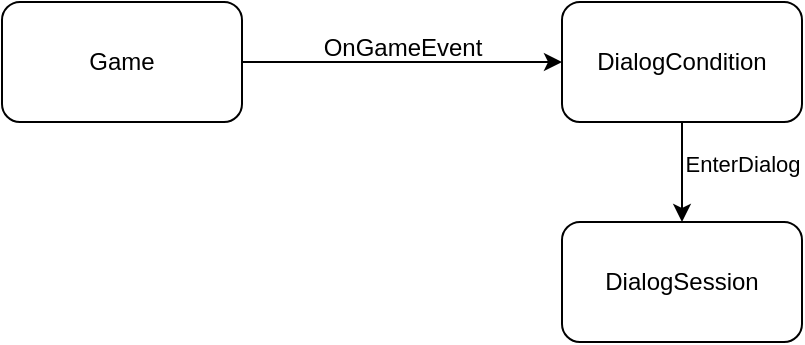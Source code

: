 <mxfile version="24.7.8" pages="4">
  <diagram name="Main" id="hUAMH5uoxGmEe9mz1djx">
    <mxGraphModel dx="1418" dy="820" grid="1" gridSize="10" guides="1" tooltips="1" connect="1" arrows="1" fold="1" page="1" pageScale="1" pageWidth="827" pageHeight="1169" math="0" shadow="0">
      <root>
        <mxCell id="0" />
        <mxCell id="1" parent="0" />
        <mxCell id="D6esSG3HmFQpA6Hudf2Z-2" value="Game" style="rounded=1;whiteSpace=wrap;html=1;" parent="1" vertex="1">
          <mxGeometry x="60" y="320" width="120" height="60" as="geometry" />
        </mxCell>
        <mxCell id="D6esSG3HmFQpA6Hudf2Z-9" style="edgeStyle=orthogonalEdgeStyle;rounded=0;orthogonalLoop=1;jettySize=auto;html=1;entryX=0.5;entryY=0;entryDx=0;entryDy=0;" parent="1" source="D6esSG3HmFQpA6Hudf2Z-3" target="D6esSG3HmFQpA6Hudf2Z-7" edge="1">
          <mxGeometry relative="1" as="geometry" />
        </mxCell>
        <mxCell id="D6esSG3HmFQpA6Hudf2Z-10" value="EnterDialog" style="edgeLabel;html=1;align=center;verticalAlign=middle;resizable=0;points=[];" parent="D6esSG3HmFQpA6Hudf2Z-9" vertex="1" connectable="0">
          <mxGeometry x="-0.164" y="3" relative="1" as="geometry">
            <mxPoint x="27" as="offset" />
          </mxGeometry>
        </mxCell>
        <mxCell id="D6esSG3HmFQpA6Hudf2Z-3" value="DialogCondition" style="rounded=1;whiteSpace=wrap;html=1;" parent="1" vertex="1">
          <mxGeometry x="340" y="320" width="120" height="60" as="geometry" />
        </mxCell>
        <mxCell id="D6esSG3HmFQpA6Hudf2Z-4" value="" style="endArrow=classic;html=1;rounded=0;entryX=0;entryY=0.5;entryDx=0;entryDy=0;exitX=1;exitY=0.5;exitDx=0;exitDy=0;" parent="1" source="D6esSG3HmFQpA6Hudf2Z-2" target="D6esSG3HmFQpA6Hudf2Z-3" edge="1">
          <mxGeometry width="50" height="50" relative="1" as="geometry">
            <mxPoint x="350" y="600" as="sourcePoint" />
            <mxPoint x="400" y="550" as="targetPoint" />
          </mxGeometry>
        </mxCell>
        <mxCell id="D6esSG3HmFQpA6Hudf2Z-5" value="OnGameEvent" style="text;html=1;align=center;verticalAlign=middle;resizable=0;points=[];autosize=1;strokeColor=none;fillColor=none;" parent="1" vertex="1">
          <mxGeometry x="210" y="328" width="100" height="30" as="geometry" />
        </mxCell>
        <mxCell id="D6esSG3HmFQpA6Hudf2Z-7" value="DialogSession" style="rounded=1;whiteSpace=wrap;html=1;" parent="1" vertex="1">
          <mxGeometry x="340" y="430" width="120" height="60" as="geometry" />
        </mxCell>
      </root>
    </mxGraphModel>
  </diagram>
  <diagram id="BKC1qsV4NKCjuZNTq60J" name="DialogCondition">
    <mxGraphModel dx="1416" dy="818" grid="1" gridSize="10" guides="1" tooltips="1" connect="1" arrows="1" fold="1" page="1" pageScale="1" pageWidth="827" pageHeight="1169" math="0" shadow="0">
      <root>
        <mxCell id="0" />
        <mxCell id="1" parent="0" />
      </root>
    </mxGraphModel>
  </diagram>
  <diagram id="xuK3nOeLJSW9rCNdVFMB" name="brouillon">
    <mxGraphModel dx="1418" dy="820" grid="1" gridSize="10" guides="1" tooltips="1" connect="1" arrows="1" fold="1" page="1" pageScale="1" pageWidth="827" pageHeight="1169" math="0" shadow="0">
      <root>
        <mxCell id="0" />
        <mxCell id="1" parent="0" />
        <mxCell id="4UTcE28Tt4JC-HjhGFec-1" value="Scene" style="rounded=1;whiteSpace=wrap;html=1;align=left;verticalAlign=top;" vertex="1" parent="1">
          <mxGeometry x="60" y="10" width="720" height="790" as="geometry" />
        </mxCell>
        <mxCell id="4hh3dWi6X2PQK7AdVxGB-10" value="Session de dialogue" style="rounded=1;whiteSpace=wrap;html=1;align=left;verticalAlign=top;fillColor=default;" parent="1" vertex="1">
          <mxGeometry x="210" y="30" width="500" height="370" as="geometry" />
        </mxCell>
        <mxCell id="4hh3dWi6X2PQK7AdVxGB-7" value="" style="ellipse;whiteSpace=wrap;html=1;fillColor=default;" parent="1" vertex="1">
          <mxGeometry x="260" y="55" width="390" height="75" as="geometry" />
        </mxCell>
        <mxCell id="4hh3dWi6X2PQK7AdVxGB-1" value="Scène" style="text;html=1;align=center;verticalAlign=middle;whiteSpace=wrap;rounded=0;" parent="1" vertex="1">
          <mxGeometry x="280" y="80" width="60" height="30" as="geometry" />
        </mxCell>
        <mxCell id="4hh3dWi6X2PQK7AdVxGB-2" value="Personnage" style="text;html=1;align=center;verticalAlign=middle;whiteSpace=wrap;rounded=0;" parent="1" vertex="1">
          <mxGeometry x="400" y="80" width="60" height="30" as="geometry" />
        </mxCell>
        <mxCell id="4hh3dWi6X2PQK7AdVxGB-3" value="Localisation" style="text;html=1;align=center;verticalAlign=middle;whiteSpace=wrap;rounded=0;" parent="1" vertex="1">
          <mxGeometry x="360" y="160" width="60" height="30" as="geometry" />
        </mxCell>
        <mxCell id="4hh3dWi6X2PQK7AdVxGB-4" value="Etat d&#39;inventaire" style="text;html=1;align=center;verticalAlign=middle;whiteSpace=wrap;rounded=0;" parent="1" vertex="1">
          <mxGeometry x="480" y="160" width="60" height="30" as="geometry" />
        </mxCell>
        <mxCell id="4hh3dWi6X2PQK7AdVxGB-5" value="Interlocuteur" style="text;html=1;align=center;verticalAlign=middle;whiteSpace=wrap;rounded=0;" parent="1" vertex="1">
          <mxGeometry x="540" y="80" width="60" height="30" as="geometry" />
        </mxCell>
        <mxCell id="4hh3dWi6X2PQK7AdVxGB-6" value="Etat de session de dialogue" style="text;html=1;align=center;verticalAlign=middle;whiteSpace=wrap;rounded=0;" parent="1" vertex="1">
          <mxGeometry x="580" y="270" width="60" height="30" as="geometry" />
        </mxCell>
        <mxCell id="4hh3dWi6X2PQK7AdVxGB-11" value="Dialogues" style="ellipse;whiteSpace=wrap;html=1;" parent="1" vertex="1">
          <mxGeometry x="380" y="240" width="120" height="80" as="geometry" />
        </mxCell>
        <mxCell id="4hh3dWi6X2PQK7AdVxGB-12" value="" style="endArrow=classic;html=1;rounded=0;exitX=0.25;exitY=1;exitDx=0;exitDy=0;entryX=0.5;entryY=0;entryDx=0;entryDy=0;" parent="1" source="4hh3dWi6X2PQK7AdVxGB-2" target="4hh3dWi6X2PQK7AdVxGB-3" edge="1">
          <mxGeometry width="50" height="50" relative="1" as="geometry">
            <mxPoint x="390" y="450" as="sourcePoint" />
            <mxPoint x="440" y="400" as="targetPoint" />
          </mxGeometry>
        </mxCell>
        <mxCell id="4hh3dWi6X2PQK7AdVxGB-13" value="" style="endArrow=classic;html=1;rounded=0;exitX=0.5;exitY=1;exitDx=0;exitDy=0;entryX=0.5;entryY=0;entryDx=0;entryDy=0;" parent="1" source="4hh3dWi6X2PQK7AdVxGB-3" target="4hh3dWi6X2PQK7AdVxGB-11" edge="1">
          <mxGeometry width="50" height="50" relative="1" as="geometry">
            <mxPoint x="390" y="450" as="sourcePoint" />
            <mxPoint x="440" y="400" as="targetPoint" />
          </mxGeometry>
        </mxCell>
        <mxCell id="4hh3dWi6X2PQK7AdVxGB-14" value="" style="endArrow=classic;html=1;rounded=0;exitX=0.65;exitY=1.1;exitDx=0;exitDy=0;exitPerimeter=0;entryX=0;entryY=0;entryDx=0;entryDy=0;" parent="1" source="4hh3dWi6X2PQK7AdVxGB-2" target="4hh3dWi6X2PQK7AdVxGB-4" edge="1">
          <mxGeometry width="50" height="50" relative="1" as="geometry">
            <mxPoint x="390" y="450" as="sourcePoint" />
            <mxPoint x="440" y="400" as="targetPoint" />
          </mxGeometry>
        </mxCell>
        <mxCell id="4hh3dWi6X2PQK7AdVxGB-16" value="" style="endArrow=classic;html=1;rounded=0;exitX=0.5;exitY=1;exitDx=0;exitDy=0;entryX=1;entryY=0;entryDx=0;entryDy=0;" parent="1" source="4hh3dWi6X2PQK7AdVxGB-4" target="4hh3dWi6X2PQK7AdVxGB-11" edge="1">
          <mxGeometry width="50" height="50" relative="1" as="geometry">
            <mxPoint x="390" y="450" as="sourcePoint" />
            <mxPoint x="440" y="400" as="targetPoint" />
          </mxGeometry>
        </mxCell>
        <mxCell id="4UTcE28Tt4JC-HjhGFec-4" value="Session de dialogue" style="rounded=1;whiteSpace=wrap;html=1;" vertex="1" parent="1">
          <mxGeometry x="210" y="440" width="500" height="115" as="geometry" />
        </mxCell>
        <mxCell id="4UTcE28Tt4JC-HjhGFec-5" value="Session de dialogue" style="rounded=1;whiteSpace=wrap;html=1;" vertex="1" parent="1">
          <mxGeometry x="210" y="590" width="500" height="115" as="geometry" />
        </mxCell>
      </root>
    </mxGraphModel>
  </diagram>
  <diagram id="2RVyRj4r6ZlaW2zvmoDr" name="DialogueManager">
    <mxGraphModel dx="1418" dy="820" grid="1" gridSize="10" guides="1" tooltips="1" connect="1" arrows="1" fold="1" page="1" pageScale="1" pageWidth="827" pageHeight="1169" math="0" shadow="0">
      <root>
        <mxCell id="0" />
        <mxCell id="1" parent="0" />
        <mxCell id="OG5ISDn0haoCkEmNpIWu-2" value="DialogueManager" style="swimlane;fontStyle=0;childLayout=stackLayout;horizontal=1;startSize=30;horizontalStack=0;resizeParent=1;resizeParentMax=0;resizeLast=0;collapsible=1;marginBottom=0;whiteSpace=wrap;html=1;" vertex="1" parent="1">
          <mxGeometry x="280" y="20" width="280" height="90" as="geometry" />
        </mxCell>
        <mxCell id="OG5ISDn0haoCkEmNpIWu-3" value="FromXml()" style="text;strokeColor=none;fillColor=none;align=left;verticalAlign=middle;spacingLeft=4;spacingRight=4;overflow=hidden;points=[[0,0.5],[1,0.5]];portConstraint=eastwest;rotatable=0;whiteSpace=wrap;html=1;" vertex="1" parent="OG5ISDn0haoCkEmNpIWu-2">
          <mxGeometry y="30" width="280" height="30" as="geometry" />
        </mxCell>
        <mxCell id="OG5ISDn0haoCkEmNpIWu-4" value="GetSession(character1, character2, scene)" style="text;strokeColor=none;fillColor=none;align=left;verticalAlign=middle;spacingLeft=4;spacingRight=4;overflow=hidden;points=[[0,0.5],[1,0.5]];portConstraint=eastwest;rotatable=0;whiteSpace=wrap;html=1;" vertex="1" parent="OG5ISDn0haoCkEmNpIWu-2">
          <mxGeometry y="60" width="280" height="30" as="geometry" />
        </mxCell>
        <mxCell id="OG5ISDn0haoCkEmNpIWu-6" value="Dialogues.xml" style="shape=cylinder3;whiteSpace=wrap;html=1;boundedLbl=1;backgroundOutline=1;size=15;" vertex="1" parent="1">
          <mxGeometry x="640" width="160" height="110" as="geometry" />
        </mxCell>
        <mxCell id="OG5ISDn0haoCkEmNpIWu-7" value="" style="shape=flexArrow;endArrow=classic;html=1;rounded=0;entryX=1;entryY=0.5;entryDx=0;entryDy=0;exitX=0.008;exitY=0.588;exitDx=0;exitDy=0;exitPerimeter=0;" edge="1" parent="1" source="OG5ISDn0haoCkEmNpIWu-6" target="OG5ISDn0haoCkEmNpIWu-3">
          <mxGeometry width="50" height="50" relative="1" as="geometry">
            <mxPoint x="390" y="450" as="sourcePoint" />
            <mxPoint x="440" y="400" as="targetPoint" />
          </mxGeometry>
        </mxCell>
        <mxCell id="OG5ISDn0haoCkEmNpIWu-9" value="" style="shape=flexArrow;endArrow=classic;html=1;rounded=0;entryX=0.5;entryY=0;entryDx=0;entryDy=0;exitX=0;exitY=0.5;exitDx=0;exitDy=0;" edge="1" parent="1" source="OG5ISDn0haoCkEmNpIWu-4" target="OG5ISDn0haoCkEmNpIWu-11">
          <mxGeometry width="50" height="50" relative="1" as="geometry">
            <mxPoint x="250" y="120" as="sourcePoint" />
            <mxPoint x="210" y="130" as="targetPoint" />
          </mxGeometry>
        </mxCell>
        <mxCell id="OG5ISDn0haoCkEmNpIWu-11" value="DialogueSession" style="swimlane;fontStyle=0;childLayout=stackLayout;horizontal=1;startSize=30;horizontalStack=0;resizeParent=1;resizeParentMax=0;resizeLast=0;collapsible=1;marginBottom=0;whiteSpace=wrap;html=1;" vertex="1" parent="1">
          <mxGeometry x="100" y="150" width="140" height="60" as="geometry" />
        </mxCell>
        <mxCell id="OG5ISDn0haoCkEmNpIWu-12" value="GetNextItem()" style="text;strokeColor=none;fillColor=none;align=left;verticalAlign=middle;spacingLeft=4;spacingRight=4;overflow=hidden;points=[[0,0.5],[1,0.5]];portConstraint=eastwest;rotatable=0;whiteSpace=wrap;html=1;" vertex="1" parent="OG5ISDn0haoCkEmNpIWu-11">
          <mxGeometry y="30" width="140" height="30" as="geometry" />
        </mxCell>
        <mxCell id="OG5ISDn0haoCkEmNpIWu-15" value="DialogueSessionItem" style="swimlane;fontStyle=0;childLayout=stackLayout;horizontal=1;startSize=30;horizontalStack=0;resizeParent=1;resizeParentMax=0;resizeLast=0;collapsible=1;marginBottom=0;whiteSpace=wrap;html=1;" vertex="1" parent="1">
          <mxGeometry x="350" y="160" width="270" height="60" as="geometry" />
        </mxCell>
        <mxCell id="OG5ISDn0haoCkEmNpIWu-16" value="GetDialogue(int index)" style="text;strokeColor=none;fillColor=none;align=left;verticalAlign=middle;spacingLeft=4;spacingRight=4;overflow=hidden;points=[[0,0.5],[1,0.5]];portConstraint=eastwest;rotatable=0;whiteSpace=wrap;html=1;" vertex="1" parent="OG5ISDn0haoCkEmNpIWu-15">
          <mxGeometry y="30" width="270" height="30" as="geometry" />
        </mxCell>
        <mxCell id="OG5ISDn0haoCkEmNpIWu-19" value="" style="shape=flexArrow;endArrow=classic;html=1;rounded=0;entryX=-0.029;entryY=0.125;entryDx=0;entryDy=0;entryPerimeter=0;" edge="1" parent="1" source="OG5ISDn0haoCkEmNpIWu-12" target="OG5ISDn0haoCkEmNpIWu-15">
          <mxGeometry width="50" height="50" relative="1" as="geometry">
            <mxPoint x="180" y="580" as="sourcePoint" />
            <mxPoint x="230" y="530" as="targetPoint" />
          </mxGeometry>
        </mxCell>
        <mxCell id="OG5ISDn0haoCkEmNpIWu-20" value="DialogueSessionRepository" style="rounded=1;whiteSpace=wrap;html=1;" vertex="1" parent="1">
          <mxGeometry x="30" y="20" width="180" height="60" as="geometry" />
        </mxCell>
        <mxCell id="OG5ISDn0haoCkEmNpIWu-21" value="" style="shape=flexArrow;endArrow=classic;html=1;rounded=0;entryX=1;entryY=0.5;entryDx=0;entryDy=0;exitX=0;exitY=0.5;exitDx=0;exitDy=0;" edge="1" parent="1" source="OG5ISDn0haoCkEmNpIWu-3" target="OG5ISDn0haoCkEmNpIWu-20">
          <mxGeometry width="50" height="50" relative="1" as="geometry">
            <mxPoint x="320" y="230" as="sourcePoint" />
            <mxPoint x="280" y="130" as="targetPoint" />
          </mxGeometry>
        </mxCell>
        <mxCell id="OG5ISDn0haoCkEmNpIWu-22" value="" style="endArrow=classic;html=1;rounded=0;entryX=0.5;entryY=0;entryDx=0;entryDy=0;exitX=0.5;exitY=1;exitDx=0;exitDy=0;" edge="1" parent="1" source="OG5ISDn0haoCkEmNpIWu-20" target="OG5ISDn0haoCkEmNpIWu-11">
          <mxGeometry width="50" height="50" relative="1" as="geometry">
            <mxPoint x="130" y="140" as="sourcePoint" />
            <mxPoint x="480" y="380" as="targetPoint" />
          </mxGeometry>
        </mxCell>
      </root>
    </mxGraphModel>
  </diagram>
</mxfile>
